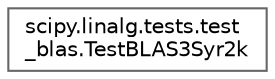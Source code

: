 digraph "Graphical Class Hierarchy"
{
 // LATEX_PDF_SIZE
  bgcolor="transparent";
  edge [fontname=Helvetica,fontsize=10,labelfontname=Helvetica,labelfontsize=10];
  node [fontname=Helvetica,fontsize=10,shape=box,height=0.2,width=0.4];
  rankdir="LR";
  Node0 [id="Node000000",label="scipy.linalg.tests.test\l_blas.TestBLAS3Syr2k",height=0.2,width=0.4,color="grey40", fillcolor="white", style="filled",URL="$d4/dc0/classscipy_1_1linalg_1_1tests_1_1test__blas_1_1TestBLAS3Syr2k.html",tooltip=" "];
}
